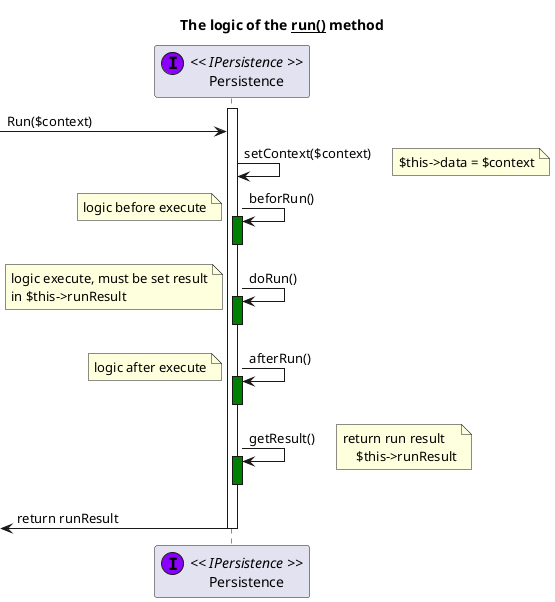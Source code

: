 @startuml

      title The logic of the __run()__ method

       skinparam guillemet false
       participant Persistence << (I,#8b00ff) IPersistence >>
       

       activate Persistence      


       [-> Persistence : Run($context)

       Persistence -> Persistence : setContext($context)
       note right
         $this->data = $context
       end note

       Persistence -> Persistence : beforRun()
       activate Persistence #green
       note left
         logic before execute
       end note
       deactivate Persistence

       Persistence -> Persistence : doRun()
       activate Persistence #green
       note left
                logic execute, must be set result
                in $this->runResult
       end note
       deactivate Persistence

       Persistence -> Persistence : afterRun()
       activate Persistence #green
            note left
                logic after execute
            end note
       deactivate Persistence

       Persistence -> Persistence : getResult()
       activate Persistence #green
             note right
                 return run result
                     $this->runResult
             end note
       deactivate Persistence

       [<- Persistence : return runResult

       deactivate Persistence
       
@enduml